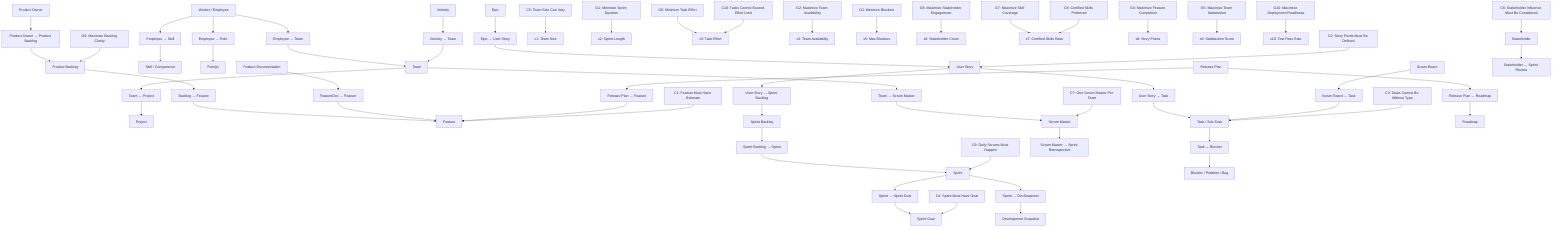graph TD

%% === ENTITIES ===
Project["Project"]
Team["Team"]
Employee["Worker / Employee"]
Feature["Feature"]
Skill["Skill / Competence"]
Role["Role(s)"]
ProductOwner["Product Owner"]
ScrumMaster["Scrum Master"]
ProductBacklog["Product Backlog"]
Sprint["Sprint"]
SprintBacklog["Sprint Backlog"]
SprintGoal["Sprint Goal"]
Epic["Epic"]
UserStory["User Story"]
Task["Task / Sub-Task"]
DevSnapshot["Development Snapshot"]
Blocker["Blocker / Problem / Bug"]
Stakeholder["Stakeholder"]
Velocity["Velocity"]
ReleasePlan["Release Plan"]
Roadmap["Roadmap"]
ScrumBoard["Scrum Board"]
FeatureDoc["Feature Documentation"]

%% === RELATIONSHIPS ===
R1["Team → Project"]:::relationship
R2["Employee → Team"]:::relationship
R3["Employee → Skill"]:::relationship
R4["Employee → Role"]:::relationship
R5["Product Owner → Product Backlog"]:::relationship
R6["Team → Scrum Master"]:::relationship
R7["Backlog → Feature"]:::relationship
R8["Epic → User Story"]:::relationship
R9["User Story → Task"]:::relationship
R10["User Story ↔ Sprint Backlog"]:::relationship
R11["Sprint Backlog → Sprint"]:::relationship
R12["Sprint → Sprint Goal"]:::relationship
R13["Scrum Board → Task"]:::relationship
R14["FeatureDoc → Feature"]:::relationship
R15["Task ↔ Blocker"]:::relationship
R16["Stakeholder ↔ Sprint Review"]:::relationship
R17["Scrum Master → Sprint Retrospective"]:::relationship
R18["Velocity → Team"]:::relationship
R19["Release Plan → Feature"]:::relationship
R20["Release Plan → Roadmap"]:::relationship
R21["Sprint → DevSnapshot"]:::relationship

%% === DECISION VARIABLES ===
x1["x1: Team Size"]:::variable
x2["x2: Sprint Length"]:::variable
x3["x3: Task Effort"]:::variable
x4["x4: Team Availability"]:::variable
x5["x5: Max Blockers"]:::variable
x6["x6: Stakeholder Count"]:::variable
x7["x7: Certified Skills Ratio"]:::variable
x8["x8: Story Points"]:::variable
x9["x9: Satisfaction Score"]:::variable
x10["x10: Test Pass Rate"]:::variable

%% === GOALS ===
G1["G1: Minimize Sprint Duration"]:::goal
G2["G2: Maximize Team Availability"]:::goal
G3["G3: Minimize Blockers"]:::goal
G4["G4: Maximize Feature Completion"]:::goal
G5["G5: Maximize Team Satisfaction"]:::goal
G6["G6: Minimize Task Effort"]:::goal
G7["G7: Maximize Skill Coverage"]:::goal
G8["G8: Maximize Stakeholder Engagement"]:::goal
G9["G9: Maximize Backlog Clarity"]:::goal
G10["G10: Maximize Deployment Readiness"]:::goal

%% === CONDITIONS ===
C1["C1: Feature Must Have Estimate"]:::constraint
C2["C2: Story Points Must Be Defined"]:::constraint
C3["C3: Tasks Cannot Be Without Type"]:::constraint
C4["C4: Sprint Must Have Goal"]:::constraint
C5["C5: Team Size Can Vary"]:::constraint
C6["C6: Stakeholder Influence Must Be Considered"]:::constraint
C7["C7: One Scrum Master Per Team"]:::constraint
C8["C8: Certified Skills Preferred"]:::constraint
C9["C9: Daily Scrums Must Happen"]:::constraint
C10["C10: Tasks Cannot Exceed Effort Limit"]:::constraint

%% === LINKS ===
Team --> R1 --> Project
Employee --> R2 --> Team
Employee --> R3 --> Skill
Employee --> R4 --> Role
ProductOwner --> R5 --> ProductBacklog
Team --> R6 --> ScrumMaster
ProductBacklog --> R7 --> Feature
Epic --> R8 --> UserStory
UserStory --> R9 --> Task
UserStory --> R10 --> SprintBacklog
SprintBacklog --> R11 --> Sprint
Sprint --> R12 --> SprintGoal
ScrumBoard --> R13 --> Task
FeatureDoc --> R14 --> Feature
Task --> R15 --> Blocker
Stakeholder --> R16
ScrumMaster --> R17
Velocity --> R18 --> Team
ReleasePlan --> R19 --> Feature
ReleasePlan --> R20 --> Roadmap
Sprint --> R21 --> DevSnapshot

%% Connect goals to variables
G1 --> x2
G2 --> x4
G3 --> x5
G4 --> x8
G5 --> x9
G6 --> x3
G7 --> x7
G8 --> x6
G9 --> ProductBacklog
G10 --> x10

%% Connect conditions to entities or variables
C1 --> Feature
C2 --> UserStory
C3 --> Task
C4 --> SprintGoal
C5 --> x1
C6 --> Stakeholder
C7 --> ScrumMaster
C8 --> x7
C9 --> Sprint
C10 --> x3

%% Class Definitions
class Project,Team,Employee,Feature,Skill,Role,ProductOwner,ScrumMaster,ProductBacklog,Sprint,SprintBacklog,SprintGoal,Epic,UserStory,Task,DevSnapshot,Blocker,Stakeholder,Velocity,ReleasePlan,Roadmap,ScrumBoard,FeatureDoc entity;
class x1,x2,x3,x4,x5,x6,x7,x8,x9,x10 variable;
class G1,G2,G3,G4,G5,G6,G7,G8,G9,G10 goal;
class C1,C2,C3,C4,C5,C6,C7,C8,C9,C10 constraint;
class R1,R2,R3,R4,R5,R6,R7,R8,R9,R10,R11,R12,R13,R14,R15,R16,R17,R18,R19,R20,R21 relationship;